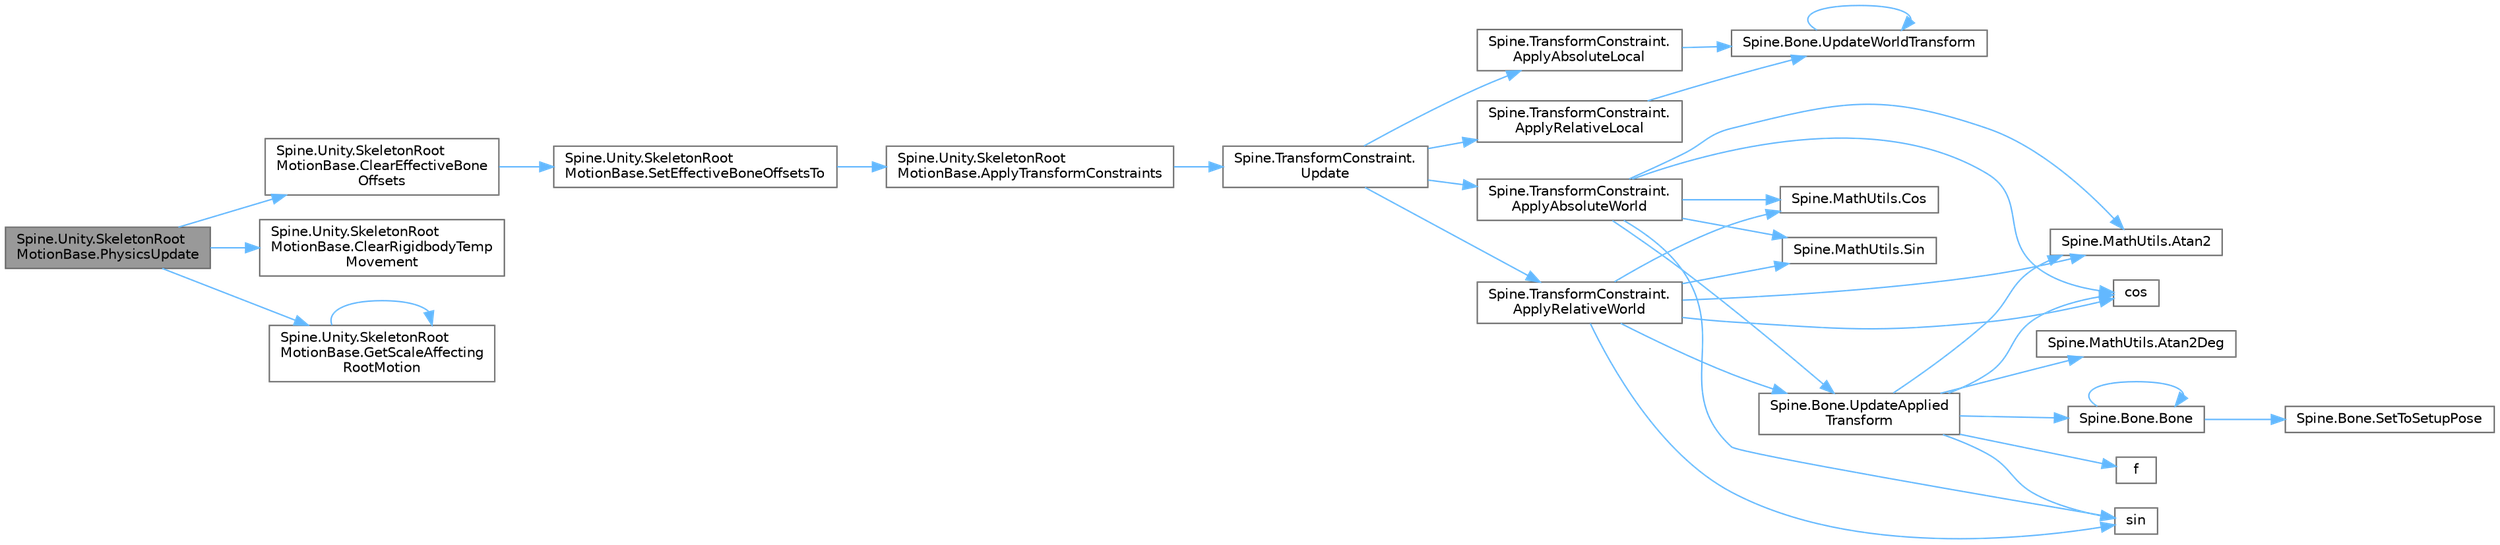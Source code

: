 digraph "Spine.Unity.SkeletonRootMotionBase.PhysicsUpdate"
{
 // LATEX_PDF_SIZE
  bgcolor="transparent";
  edge [fontname=Helvetica,fontsize=10,labelfontname=Helvetica,labelfontsize=10];
  node [fontname=Helvetica,fontsize=10,shape=box,height=0.2,width=0.4];
  rankdir="LR";
  Node1 [id="Node000001",label="Spine.Unity.SkeletonRoot\lMotionBase.PhysicsUpdate",height=0.2,width=0.4,color="gray40", fillcolor="grey60", style="filled", fontcolor="black",tooltip=" "];
  Node1 -> Node2 [id="edge35_Node000001_Node000002",color="steelblue1",style="solid",tooltip=" "];
  Node2 [id="Node000002",label="Spine.Unity.SkeletonRoot\lMotionBase.ClearEffectiveBone\lOffsets",height=0.2,width=0.4,color="grey40", fillcolor="white", style="filled",URL="$class_spine_1_1_unity_1_1_skeleton_root_motion_base.html#a402f19d4b95b2d7f061f57f3d115405a",tooltip=" "];
  Node2 -> Node3 [id="edge36_Node000002_Node000003",color="steelblue1",style="solid",tooltip=" "];
  Node3 [id="Node000003",label="Spine.Unity.SkeletonRoot\lMotionBase.SetEffectiveBoneOffsetsTo",height=0.2,width=0.4,color="grey40", fillcolor="white", style="filled",URL="$class_spine_1_1_unity_1_1_skeleton_root_motion_base.html#a21016197fdef2726fe1dfccb24bf35f5",tooltip=" "];
  Node3 -> Node4 [id="edge37_Node000003_Node000004",color="steelblue1",style="solid",tooltip=" "];
  Node4 [id="Node000004",label="Spine.Unity.SkeletonRoot\lMotionBase.ApplyTransformConstraints",height=0.2,width=0.4,color="grey40", fillcolor="white", style="filled",URL="$class_spine_1_1_unity_1_1_skeleton_root_motion_base.html#a453211f22b3d23170f59fc9280cca434",tooltip=" "];
  Node4 -> Node5 [id="edge38_Node000004_Node000005",color="steelblue1",style="solid",tooltip=" "];
  Node5 [id="Node000005",label="Spine.TransformConstraint.\lUpdate",height=0.2,width=0.4,color="grey40", fillcolor="white", style="filled",URL="$class_spine_1_1_transform_constraint.html#ad6e171793f73e989dbaac352947693c7",tooltip=" "];
  Node5 -> Node6 [id="edge39_Node000005_Node000006",color="steelblue1",style="solid",tooltip=" "];
  Node6 [id="Node000006",label="Spine.TransformConstraint.\lApplyAbsoluteLocal",height=0.2,width=0.4,color="grey40", fillcolor="white", style="filled",URL="$class_spine_1_1_transform_constraint.html#a1b7a1fbc22ddc91b961b8d188ac3f9e3",tooltip=" "];
  Node6 -> Node7 [id="edge40_Node000006_Node000007",color="steelblue1",style="solid",tooltip=" "];
  Node7 [id="Node000007",label="Spine.Bone.UpdateWorldTransform",height=0.2,width=0.4,color="grey40", fillcolor="white", style="filled",URL="$class_spine_1_1_bone.html#a7cb46c9bf47dc1c82334464ddad0f4f3",tooltip="Computes the world transform using the parent bone and this bone's local transform."];
  Node7 -> Node7 [id="edge41_Node000007_Node000007",color="steelblue1",style="solid",tooltip=" "];
  Node5 -> Node8 [id="edge42_Node000005_Node000008",color="steelblue1",style="solid",tooltip=" "];
  Node8 [id="Node000008",label="Spine.TransformConstraint.\lApplyAbsoluteWorld",height=0.2,width=0.4,color="grey40", fillcolor="white", style="filled",URL="$class_spine_1_1_transform_constraint.html#abf5166c6e4980f9dd325b58490cae98f",tooltip=" "];
  Node8 -> Node9 [id="edge43_Node000008_Node000009",color="steelblue1",style="solid",tooltip=" "];
  Node9 [id="Node000009",label="Spine.MathUtils.Atan2",height=0.2,width=0.4,color="grey40", fillcolor="white", style="filled",URL="$class_spine_1_1_math_utils.html#a3e98f9d30d651fcde8320c2bdaa41f74",tooltip="Returns the atan2 using Math.Atan2."];
  Node8 -> Node10 [id="edge44_Node000008_Node000010",color="steelblue1",style="solid",tooltip=" "];
  Node10 [id="Node000010",label="Spine.MathUtils.Cos",height=0.2,width=0.4,color="grey40", fillcolor="white", style="filled",URL="$class_spine_1_1_math_utils.html#a5a54380abac57117f618e55d51c8ffd3",tooltip="Returns the cosine of a given angle in radians."];
  Node8 -> Node11 [id="edge45_Node000008_Node000011",color="steelblue1",style="solid",tooltip=" "];
  Node11 [id="Node000011",label="cos",height=0.2,width=0.4,color="grey40", fillcolor="white", style="filled",URL="$_array_cwise_unary_ops_8h.html#a92b03396990b0e9eea0731aa406e31a4",tooltip=" "];
  Node8 -> Node12 [id="edge46_Node000008_Node000012",color="steelblue1",style="solid",tooltip=" "];
  Node12 [id="Node000012",label="Spine.MathUtils.Sin",height=0.2,width=0.4,color="grey40", fillcolor="white", style="filled",URL="$class_spine_1_1_math_utils.html#a28ddf17f11f78969b5dc2d7588071d7b",tooltip="Returns the sine of a given angle in radians."];
  Node8 -> Node13 [id="edge47_Node000008_Node000013",color="steelblue1",style="solid",tooltip=" "];
  Node13 [id="Node000013",label="sin",height=0.2,width=0.4,color="grey40", fillcolor="white", style="filled",URL="$_array_cwise_unary_ops_8h.html#a9cfb0ea58bd813510a9e2db18a5e49f0",tooltip=" "];
  Node8 -> Node14 [id="edge48_Node000008_Node000014",color="steelblue1",style="solid",tooltip=" "];
  Node14 [id="Node000014",label="Spine.Bone.UpdateApplied\lTransform",height=0.2,width=0.4,color="grey40", fillcolor="white", style="filled",URL="$class_spine_1_1_bone.html#aa1ac7180d78c77b4ff5f0823bfc0b8ac",tooltip="Computes the applied transform values from the world transform."];
  Node14 -> Node9 [id="edge49_Node000014_Node000009",color="steelblue1",style="solid",tooltip=" "];
  Node14 -> Node15 [id="edge50_Node000014_Node000015",color="steelblue1",style="solid",tooltip=" "];
  Node15 [id="Node000015",label="Spine.MathUtils.Atan2Deg",height=0.2,width=0.4,color="grey40", fillcolor="white", style="filled",URL="$class_spine_1_1_math_utils.html#aca0f56a09cac989df83ecb5ef5017ab1",tooltip=" "];
  Node14 -> Node16 [id="edge51_Node000014_Node000016",color="steelblue1",style="solid",tooltip=" "];
  Node16 [id="Node000016",label="Spine.Bone.Bone",height=0.2,width=0.4,color="grey40", fillcolor="white", style="filled",URL="$class_spine_1_1_bone.html#a87509d67b3dade6dd4574626836e1552",tooltip=" "];
  Node16 -> Node16 [id="edge52_Node000016_Node000016",color="steelblue1",style="solid",tooltip=" "];
  Node16 -> Node17 [id="edge53_Node000016_Node000017",color="steelblue1",style="solid",tooltip=" "];
  Node17 [id="Node000017",label="Spine.Bone.SetToSetupPose",height=0.2,width=0.4,color="grey40", fillcolor="white", style="filled",URL="$class_spine_1_1_bone.html#a714357ad49be82fa9247e231ce917aaa",tooltip="Sets this bone's local transform to the setup pose."];
  Node14 -> Node11 [id="edge54_Node000014_Node000011",color="steelblue1",style="solid",tooltip=" "];
  Node14 -> Node18 [id="edge55_Node000014_Node000018",color="steelblue1",style="solid",tooltip=" "];
  Node18 [id="Node000018",label="f",height=0.2,width=0.4,color="grey40", fillcolor="white", style="filled",URL="$cxx11__tensor__map_8cpp.html#a7f507fea02198f6cb81c86640c7b1a4e",tooltip=" "];
  Node14 -> Node13 [id="edge56_Node000014_Node000013",color="steelblue1",style="solid",tooltip=" "];
  Node5 -> Node19 [id="edge57_Node000005_Node000019",color="steelblue1",style="solid",tooltip=" "];
  Node19 [id="Node000019",label="Spine.TransformConstraint.\lApplyRelativeLocal",height=0.2,width=0.4,color="grey40", fillcolor="white", style="filled",URL="$class_spine_1_1_transform_constraint.html#a454117a6966c2668bcc06e571195b4f3",tooltip=" "];
  Node19 -> Node7 [id="edge58_Node000019_Node000007",color="steelblue1",style="solid",tooltip=" "];
  Node5 -> Node20 [id="edge59_Node000005_Node000020",color="steelblue1",style="solid",tooltip=" "];
  Node20 [id="Node000020",label="Spine.TransformConstraint.\lApplyRelativeWorld",height=0.2,width=0.4,color="grey40", fillcolor="white", style="filled",URL="$class_spine_1_1_transform_constraint.html#a7f3667042018db294f8053cbb24a94d8",tooltip=" "];
  Node20 -> Node9 [id="edge60_Node000020_Node000009",color="steelblue1",style="solid",tooltip=" "];
  Node20 -> Node10 [id="edge61_Node000020_Node000010",color="steelblue1",style="solid",tooltip=" "];
  Node20 -> Node11 [id="edge62_Node000020_Node000011",color="steelblue1",style="solid",tooltip=" "];
  Node20 -> Node12 [id="edge63_Node000020_Node000012",color="steelblue1",style="solid",tooltip=" "];
  Node20 -> Node13 [id="edge64_Node000020_Node000013",color="steelblue1",style="solid",tooltip=" "];
  Node20 -> Node14 [id="edge65_Node000020_Node000014",color="steelblue1",style="solid",tooltip=" "];
  Node1 -> Node21 [id="edge66_Node000001_Node000021",color="steelblue1",style="solid",tooltip=" "];
  Node21 [id="Node000021",label="Spine.Unity.SkeletonRoot\lMotionBase.ClearRigidbodyTemp\lMovement",height=0.2,width=0.4,color="grey40", fillcolor="white", style="filled",URL="$class_spine_1_1_unity_1_1_skeleton_root_motion_base.html#a55b215258c35988f3b5e70cd8cd55009",tooltip=" "];
  Node1 -> Node22 [id="edge67_Node000001_Node000022",color="steelblue1",style="solid",tooltip=" "];
  Node22 [id="Node000022",label="Spine.Unity.SkeletonRoot\lMotionBase.GetScaleAffecting\lRootMotion",height=0.2,width=0.4,color="grey40", fillcolor="white", style="filled",URL="$class_spine_1_1_unity_1_1_skeleton_root_motion_base.html#a96b85d5914599f6a2e08ab73abfddb23",tooltip=" "];
  Node22 -> Node22 [id="edge68_Node000022_Node000022",color="steelblue1",style="solid",tooltip=" "];
}
